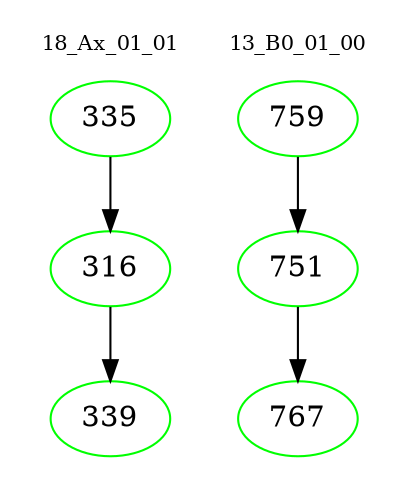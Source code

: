 digraph{
subgraph cluster_0 {
color = white
label = "18_Ax_01_01";
fontsize=10;
T0_335 [label="335", color="green"]
T0_335 -> T0_316 [color="black"]
T0_316 [label="316", color="green"]
T0_316 -> T0_339 [color="black"]
T0_339 [label="339", color="green"]
}
subgraph cluster_1 {
color = white
label = "13_B0_01_00";
fontsize=10;
T1_759 [label="759", color="green"]
T1_759 -> T1_751 [color="black"]
T1_751 [label="751", color="green"]
T1_751 -> T1_767 [color="black"]
T1_767 [label="767", color="green"]
}
}
